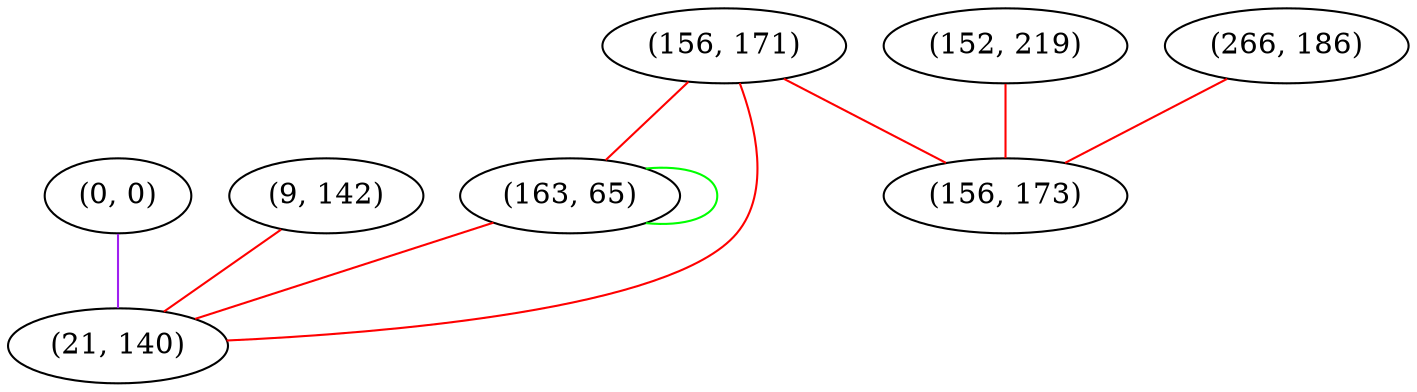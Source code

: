 graph "" {
"(0, 0)";
"(9, 142)";
"(156, 171)";
"(152, 219)";
"(163, 65)";
"(266, 186)";
"(156, 173)";
"(21, 140)";
"(0, 0)" -- "(21, 140)"  [color=purple, key=0, weight=4];
"(9, 142)" -- "(21, 140)"  [color=red, key=0, weight=1];
"(156, 171)" -- "(156, 173)"  [color=red, key=0, weight=1];
"(156, 171)" -- "(21, 140)"  [color=red, key=0, weight=1];
"(156, 171)" -- "(163, 65)"  [color=red, key=0, weight=1];
"(152, 219)" -- "(156, 173)"  [color=red, key=0, weight=1];
"(163, 65)" -- "(21, 140)"  [color=red, key=0, weight=1];
"(163, 65)" -- "(163, 65)"  [color=green, key=0, weight=2];
"(266, 186)" -- "(156, 173)"  [color=red, key=0, weight=1];
}
